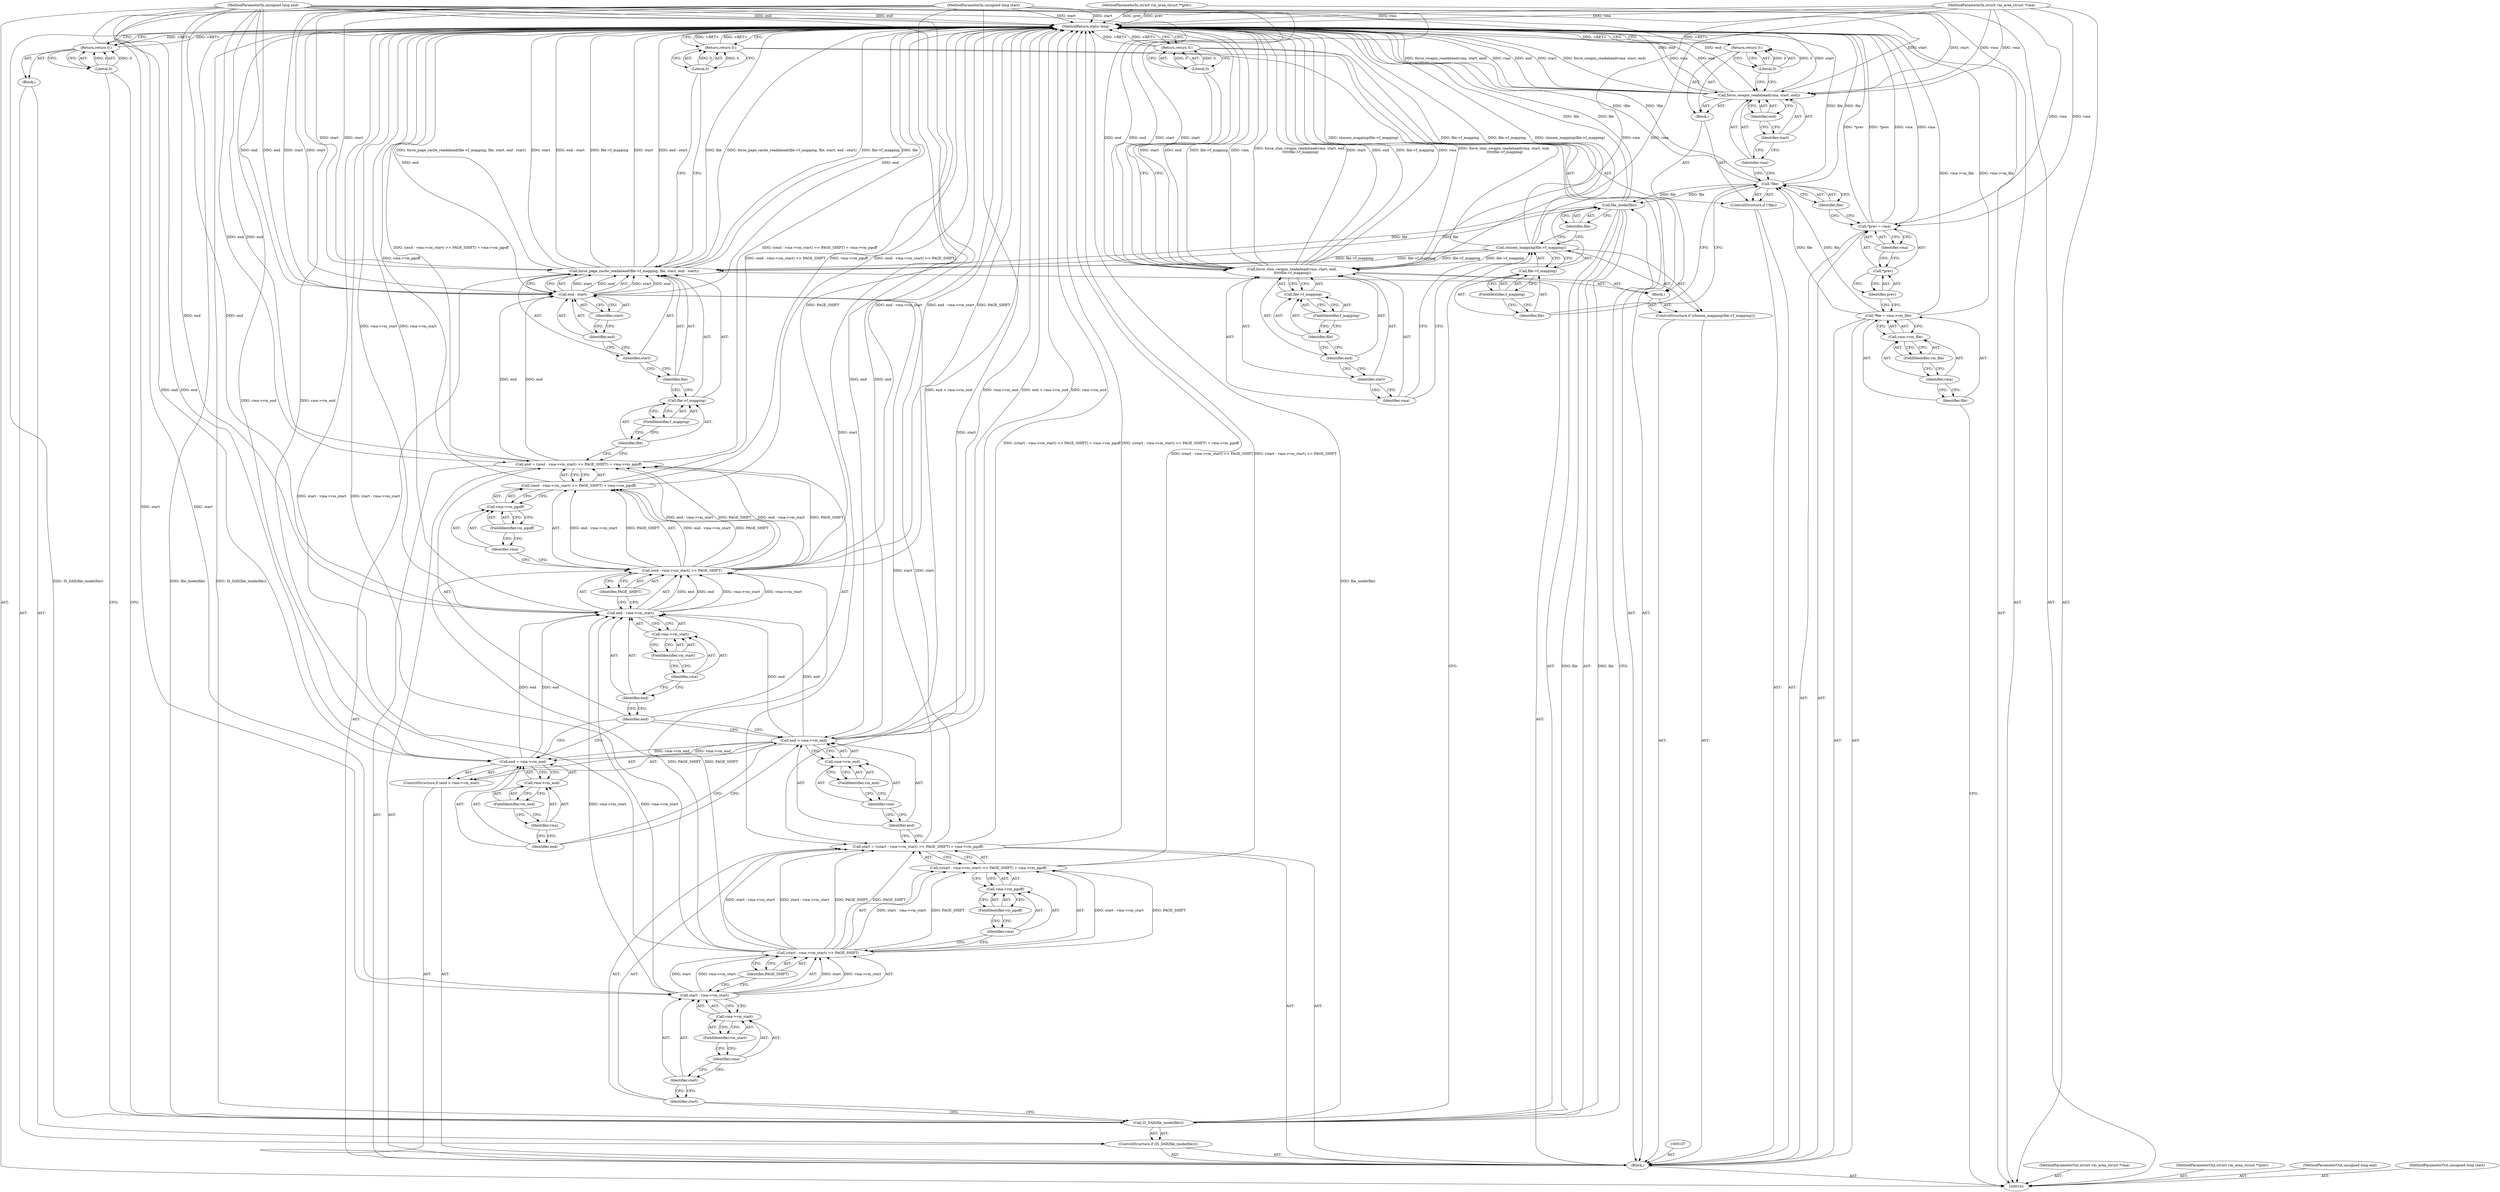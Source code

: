 digraph "0_linux_6ea8d958a2c95a1d514015d4e29ba21a8c0a1a91" {
"1000197" [label="(MethodReturn,static long)"];
"1000102" [label="(MethodParameterIn,struct vm_area_struct *vma)"];
"1000277" [label="(MethodParameterOut,struct vm_area_struct *vma)"];
"1000122" [label="(Identifier,vma)"];
"1000121" [label="(Call,force_swapin_readahead(vma, start, end))"];
"1000123" [label="(Identifier,start)"];
"1000124" [label="(Identifier,end)"];
"1000126" [label="(Literal,0)"];
"1000125" [label="(Return,return 0;)"];
"1000127" [label="(ControlStructure,if (shmem_mapping(file->f_mapping)))"];
"1000129" [label="(Call,file->f_mapping)"];
"1000130" [label="(Identifier,file)"];
"1000131" [label="(FieldIdentifier,f_mapping)"];
"1000132" [label="(Block,)"];
"1000128" [label="(Call,shmem_mapping(file->f_mapping))"];
"1000133" [label="(Call,force_shm_swapin_readahead(vma, start, end,\n \t\t\t\t\tfile->f_mapping))"];
"1000134" [label="(Identifier,vma)"];
"1000135" [label="(Identifier,start)"];
"1000136" [label="(Identifier,end)"];
"1000139" [label="(FieldIdentifier,f_mapping)"];
"1000137" [label="(Call,file->f_mapping)"];
"1000138" [label="(Identifier,file)"];
"1000141" [label="(Literal,0)"];
"1000140" [label="(Return,return 0;)"];
"1000103" [label="(MethodParameterIn,struct vm_area_struct **prev)"];
"1000278" [label="(MethodParameterOut,struct vm_area_struct **prev)"];
"1000142" [label="(ControlStructure,if (IS_DAX(file_inode(file))))"];
"1000144" [label="(Call,file_inode(file))"];
"1000145" [label="(Identifier,file)"];
"1000146" [label="(Block,)"];
"1000143" [label="(Call,IS_DAX(file_inode(file)))"];
"1000148" [label="(Literal,0)"];
"1000147" [label="(Return,return 0;)"];
"1000151" [label="(Call,((start - vma->vm_start) >> PAGE_SHIFT) + vma->vm_pgoff)"];
"1000152" [label="(Call,(start - vma->vm_start) >> PAGE_SHIFT)"];
"1000153" [label="(Call,start - vma->vm_start)"];
"1000154" [label="(Identifier,start)"];
"1000149" [label="(Call,start = ((start - vma->vm_start) >> PAGE_SHIFT) + vma->vm_pgoff)"];
"1000150" [label="(Identifier,start)"];
"1000155" [label="(Call,vma->vm_start)"];
"1000156" [label="(Identifier,vma)"];
"1000157" [label="(FieldIdentifier,vm_start)"];
"1000158" [label="(Identifier,PAGE_SHIFT)"];
"1000159" [label="(Call,vma->vm_pgoff)"];
"1000160" [label="(Identifier,vma)"];
"1000161" [label="(FieldIdentifier,vm_pgoff)"];
"1000105" [label="(MethodParameterIn,unsigned long end)"];
"1000280" [label="(MethodParameterOut,unsigned long end)"];
"1000104" [label="(MethodParameterIn,unsigned long start)"];
"1000279" [label="(MethodParameterOut,unsigned long start)"];
"1000165" [label="(Call,vma->vm_end)"];
"1000166" [label="(Identifier,vma)"];
"1000167" [label="(FieldIdentifier,vm_end)"];
"1000162" [label="(ControlStructure,if (end > vma->vm_end))"];
"1000163" [label="(Call,end > vma->vm_end)"];
"1000164" [label="(Identifier,end)"];
"1000172" [label="(FieldIdentifier,vm_end)"];
"1000168" [label="(Call,end = vma->vm_end)"];
"1000169" [label="(Identifier,end)"];
"1000170" [label="(Call,vma->vm_end)"];
"1000171" [label="(Identifier,vma)"];
"1000173" [label="(Call,end = ((end - vma->vm_start) >> PAGE_SHIFT) + vma->vm_pgoff)"];
"1000174" [label="(Identifier,end)"];
"1000179" [label="(Call,vma->vm_start)"];
"1000180" [label="(Identifier,vma)"];
"1000181" [label="(FieldIdentifier,vm_start)"];
"1000182" [label="(Identifier,PAGE_SHIFT)"];
"1000183" [label="(Call,vma->vm_pgoff)"];
"1000184" [label="(Identifier,vma)"];
"1000185" [label="(FieldIdentifier,vm_pgoff)"];
"1000175" [label="(Call,((end - vma->vm_start) >> PAGE_SHIFT) + vma->vm_pgoff)"];
"1000176" [label="(Call,(end - vma->vm_start) >> PAGE_SHIFT)"];
"1000177" [label="(Call,end - vma->vm_start)"];
"1000178" [label="(Identifier,end)"];
"1000186" [label="(Call,force_page_cache_readahead(file->f_mapping, file, start, end - start))"];
"1000187" [label="(Call,file->f_mapping)"];
"1000188" [label="(Identifier,file)"];
"1000189" [label="(FieldIdentifier,f_mapping)"];
"1000190" [label="(Identifier,file)"];
"1000191" [label="(Identifier,start)"];
"1000192" [label="(Call,end - start)"];
"1000193" [label="(Identifier,end)"];
"1000194" [label="(Identifier,start)"];
"1000195" [label="(Return,return 0;)"];
"1000196" [label="(Literal,0)"];
"1000106" [label="(Block,)"];
"1000108" [label="(Call,*file = vma->vm_file)"];
"1000109" [label="(Identifier,file)"];
"1000110" [label="(Call,vma->vm_file)"];
"1000111" [label="(Identifier,vma)"];
"1000112" [label="(FieldIdentifier,vm_file)"];
"1000113" [label="(Call,*prev = vma)"];
"1000114" [label="(Call,*prev)"];
"1000115" [label="(Identifier,prev)"];
"1000116" [label="(Identifier,vma)"];
"1000120" [label="(Block,)"];
"1000117" [label="(ControlStructure,if (!file))"];
"1000118" [label="(Call,!file)"];
"1000119" [label="(Identifier,file)"];
"1000197" -> "1000101"  [label="AST: "];
"1000197" -> "1000125"  [label="CFG: "];
"1000197" -> "1000140"  [label="CFG: "];
"1000197" -> "1000147"  [label="CFG: "];
"1000197" -> "1000195"  [label="CFG: "];
"1000147" -> "1000197"  [label="DDG: <RET>"];
"1000176" -> "1000197"  [label="DDG: PAGE_SHIFT"];
"1000176" -> "1000197"  [label="DDG: end - vma->vm_start"];
"1000186" -> "1000197"  [label="DDG: file->f_mapping"];
"1000186" -> "1000197"  [label="DDG: file"];
"1000186" -> "1000197"  [label="DDG: force_page_cache_readahead(file->f_mapping, file, start, end - start)"];
"1000186" -> "1000197"  [label="DDG: start"];
"1000186" -> "1000197"  [label="DDG: end - start"];
"1000149" -> "1000197"  [label="DDG: ((start - vma->vm_start) >> PAGE_SHIFT) + vma->vm_pgoff"];
"1000105" -> "1000197"  [label="DDG: end"];
"1000113" -> "1000197"  [label="DDG: *prev"];
"1000113" -> "1000197"  [label="DDG: vma"];
"1000121" -> "1000197"  [label="DDG: start"];
"1000121" -> "1000197"  [label="DDG: force_swapin_readahead(vma, start, end)"];
"1000121" -> "1000197"  [label="DDG: vma"];
"1000121" -> "1000197"  [label="DDG: end"];
"1000151" -> "1000197"  [label="DDG: (start - vma->vm_start) >> PAGE_SHIFT"];
"1000152" -> "1000197"  [label="DDG: start - vma->vm_start"];
"1000118" -> "1000197"  [label="DDG: !file"];
"1000118" -> "1000197"  [label="DDG: file"];
"1000128" -> "1000197"  [label="DDG: shmem_mapping(file->f_mapping)"];
"1000128" -> "1000197"  [label="DDG: file->f_mapping"];
"1000163" -> "1000197"  [label="DDG: end > vma->vm_end"];
"1000163" -> "1000197"  [label="DDG: vma->vm_end"];
"1000177" -> "1000197"  [label="DDG: vma->vm_start"];
"1000104" -> "1000197"  [label="DDG: start"];
"1000103" -> "1000197"  [label="DDG: prev"];
"1000143" -> "1000197"  [label="DDG: file_inode(file)"];
"1000143" -> "1000197"  [label="DDG: IS_DAX(file_inode(file))"];
"1000133" -> "1000197"  [label="DDG: vma"];
"1000133" -> "1000197"  [label="DDG: force_shm_swapin_readahead(vma, start, end,\n \t\t\t\t\tfile->f_mapping)"];
"1000133" -> "1000197"  [label="DDG: start"];
"1000133" -> "1000197"  [label="DDG: end"];
"1000133" -> "1000197"  [label="DDG: file->f_mapping"];
"1000175" -> "1000197"  [label="DDG: (end - vma->vm_start) >> PAGE_SHIFT"];
"1000175" -> "1000197"  [label="DDG: vma->vm_pgoff"];
"1000102" -> "1000197"  [label="DDG: vma"];
"1000192" -> "1000197"  [label="DDG: end"];
"1000108" -> "1000197"  [label="DDG: vma->vm_file"];
"1000144" -> "1000197"  [label="DDG: file"];
"1000168" -> "1000197"  [label="DDG: vma->vm_end"];
"1000173" -> "1000197"  [label="DDG: ((end - vma->vm_start) >> PAGE_SHIFT) + vma->vm_pgoff"];
"1000125" -> "1000197"  [label="DDG: <RET>"];
"1000140" -> "1000197"  [label="DDG: <RET>"];
"1000195" -> "1000197"  [label="DDG: <RET>"];
"1000102" -> "1000101"  [label="AST: "];
"1000102" -> "1000197"  [label="DDG: vma"];
"1000102" -> "1000113"  [label="DDG: vma"];
"1000102" -> "1000121"  [label="DDG: vma"];
"1000102" -> "1000133"  [label="DDG: vma"];
"1000277" -> "1000101"  [label="AST: "];
"1000122" -> "1000121"  [label="AST: "];
"1000122" -> "1000118"  [label="CFG: "];
"1000123" -> "1000122"  [label="CFG: "];
"1000121" -> "1000120"  [label="AST: "];
"1000121" -> "1000124"  [label="CFG: "];
"1000122" -> "1000121"  [label="AST: "];
"1000123" -> "1000121"  [label="AST: "];
"1000124" -> "1000121"  [label="AST: "];
"1000126" -> "1000121"  [label="CFG: "];
"1000121" -> "1000197"  [label="DDG: start"];
"1000121" -> "1000197"  [label="DDG: force_swapin_readahead(vma, start, end)"];
"1000121" -> "1000197"  [label="DDG: vma"];
"1000121" -> "1000197"  [label="DDG: end"];
"1000102" -> "1000121"  [label="DDG: vma"];
"1000104" -> "1000121"  [label="DDG: start"];
"1000105" -> "1000121"  [label="DDG: end"];
"1000123" -> "1000121"  [label="AST: "];
"1000123" -> "1000122"  [label="CFG: "];
"1000124" -> "1000123"  [label="CFG: "];
"1000124" -> "1000121"  [label="AST: "];
"1000124" -> "1000123"  [label="CFG: "];
"1000121" -> "1000124"  [label="CFG: "];
"1000126" -> "1000125"  [label="AST: "];
"1000126" -> "1000121"  [label="CFG: "];
"1000125" -> "1000126"  [label="CFG: "];
"1000126" -> "1000125"  [label="DDG: 0"];
"1000125" -> "1000120"  [label="AST: "];
"1000125" -> "1000126"  [label="CFG: "];
"1000126" -> "1000125"  [label="AST: "];
"1000197" -> "1000125"  [label="CFG: "];
"1000125" -> "1000197"  [label="DDG: <RET>"];
"1000126" -> "1000125"  [label="DDG: 0"];
"1000127" -> "1000106"  [label="AST: "];
"1000128" -> "1000127"  [label="AST: "];
"1000132" -> "1000127"  [label="AST: "];
"1000129" -> "1000128"  [label="AST: "];
"1000129" -> "1000131"  [label="CFG: "];
"1000130" -> "1000129"  [label="AST: "];
"1000131" -> "1000129"  [label="AST: "];
"1000128" -> "1000129"  [label="CFG: "];
"1000130" -> "1000129"  [label="AST: "];
"1000130" -> "1000118"  [label="CFG: "];
"1000131" -> "1000130"  [label="CFG: "];
"1000131" -> "1000129"  [label="AST: "];
"1000131" -> "1000130"  [label="CFG: "];
"1000129" -> "1000131"  [label="CFG: "];
"1000132" -> "1000127"  [label="AST: "];
"1000133" -> "1000132"  [label="AST: "];
"1000140" -> "1000132"  [label="AST: "];
"1000128" -> "1000127"  [label="AST: "];
"1000128" -> "1000129"  [label="CFG: "];
"1000129" -> "1000128"  [label="AST: "];
"1000134" -> "1000128"  [label="CFG: "];
"1000145" -> "1000128"  [label="CFG: "];
"1000128" -> "1000197"  [label="DDG: shmem_mapping(file->f_mapping)"];
"1000128" -> "1000197"  [label="DDG: file->f_mapping"];
"1000128" -> "1000133"  [label="DDG: file->f_mapping"];
"1000128" -> "1000186"  [label="DDG: file->f_mapping"];
"1000133" -> "1000132"  [label="AST: "];
"1000133" -> "1000137"  [label="CFG: "];
"1000134" -> "1000133"  [label="AST: "];
"1000135" -> "1000133"  [label="AST: "];
"1000136" -> "1000133"  [label="AST: "];
"1000137" -> "1000133"  [label="AST: "];
"1000141" -> "1000133"  [label="CFG: "];
"1000133" -> "1000197"  [label="DDG: vma"];
"1000133" -> "1000197"  [label="DDG: force_shm_swapin_readahead(vma, start, end,\n \t\t\t\t\tfile->f_mapping)"];
"1000133" -> "1000197"  [label="DDG: start"];
"1000133" -> "1000197"  [label="DDG: end"];
"1000133" -> "1000197"  [label="DDG: file->f_mapping"];
"1000102" -> "1000133"  [label="DDG: vma"];
"1000104" -> "1000133"  [label="DDG: start"];
"1000105" -> "1000133"  [label="DDG: end"];
"1000128" -> "1000133"  [label="DDG: file->f_mapping"];
"1000134" -> "1000133"  [label="AST: "];
"1000134" -> "1000128"  [label="CFG: "];
"1000135" -> "1000134"  [label="CFG: "];
"1000135" -> "1000133"  [label="AST: "];
"1000135" -> "1000134"  [label="CFG: "];
"1000136" -> "1000135"  [label="CFG: "];
"1000136" -> "1000133"  [label="AST: "];
"1000136" -> "1000135"  [label="CFG: "];
"1000138" -> "1000136"  [label="CFG: "];
"1000139" -> "1000137"  [label="AST: "];
"1000139" -> "1000138"  [label="CFG: "];
"1000137" -> "1000139"  [label="CFG: "];
"1000137" -> "1000133"  [label="AST: "];
"1000137" -> "1000139"  [label="CFG: "];
"1000138" -> "1000137"  [label="AST: "];
"1000139" -> "1000137"  [label="AST: "];
"1000133" -> "1000137"  [label="CFG: "];
"1000138" -> "1000137"  [label="AST: "];
"1000138" -> "1000136"  [label="CFG: "];
"1000139" -> "1000138"  [label="CFG: "];
"1000141" -> "1000140"  [label="AST: "];
"1000141" -> "1000133"  [label="CFG: "];
"1000140" -> "1000141"  [label="CFG: "];
"1000141" -> "1000140"  [label="DDG: 0"];
"1000140" -> "1000132"  [label="AST: "];
"1000140" -> "1000141"  [label="CFG: "];
"1000141" -> "1000140"  [label="AST: "];
"1000197" -> "1000140"  [label="CFG: "];
"1000140" -> "1000197"  [label="DDG: <RET>"];
"1000141" -> "1000140"  [label="DDG: 0"];
"1000103" -> "1000101"  [label="AST: "];
"1000103" -> "1000197"  [label="DDG: prev"];
"1000278" -> "1000101"  [label="AST: "];
"1000142" -> "1000106"  [label="AST: "];
"1000143" -> "1000142"  [label="AST: "];
"1000146" -> "1000142"  [label="AST: "];
"1000144" -> "1000143"  [label="AST: "];
"1000144" -> "1000145"  [label="CFG: "];
"1000145" -> "1000144"  [label="AST: "];
"1000143" -> "1000144"  [label="CFG: "];
"1000144" -> "1000197"  [label="DDG: file"];
"1000144" -> "1000143"  [label="DDG: file"];
"1000118" -> "1000144"  [label="DDG: file"];
"1000144" -> "1000186"  [label="DDG: file"];
"1000145" -> "1000144"  [label="AST: "];
"1000145" -> "1000128"  [label="CFG: "];
"1000144" -> "1000145"  [label="CFG: "];
"1000146" -> "1000142"  [label="AST: "];
"1000147" -> "1000146"  [label="AST: "];
"1000143" -> "1000142"  [label="AST: "];
"1000143" -> "1000144"  [label="CFG: "];
"1000144" -> "1000143"  [label="AST: "];
"1000148" -> "1000143"  [label="CFG: "];
"1000150" -> "1000143"  [label="CFG: "];
"1000143" -> "1000197"  [label="DDG: file_inode(file)"];
"1000143" -> "1000197"  [label="DDG: IS_DAX(file_inode(file))"];
"1000144" -> "1000143"  [label="DDG: file"];
"1000148" -> "1000147"  [label="AST: "];
"1000148" -> "1000143"  [label="CFG: "];
"1000147" -> "1000148"  [label="CFG: "];
"1000148" -> "1000147"  [label="DDG: 0"];
"1000147" -> "1000146"  [label="AST: "];
"1000147" -> "1000148"  [label="CFG: "];
"1000148" -> "1000147"  [label="AST: "];
"1000197" -> "1000147"  [label="CFG: "];
"1000147" -> "1000197"  [label="DDG: <RET>"];
"1000148" -> "1000147"  [label="DDG: 0"];
"1000151" -> "1000149"  [label="AST: "];
"1000151" -> "1000159"  [label="CFG: "];
"1000152" -> "1000151"  [label="AST: "];
"1000159" -> "1000151"  [label="AST: "];
"1000149" -> "1000151"  [label="CFG: "];
"1000151" -> "1000197"  [label="DDG: (start - vma->vm_start) >> PAGE_SHIFT"];
"1000152" -> "1000151"  [label="DDG: start - vma->vm_start"];
"1000152" -> "1000151"  [label="DDG: PAGE_SHIFT"];
"1000152" -> "1000151"  [label="AST: "];
"1000152" -> "1000158"  [label="CFG: "];
"1000153" -> "1000152"  [label="AST: "];
"1000158" -> "1000152"  [label="AST: "];
"1000160" -> "1000152"  [label="CFG: "];
"1000152" -> "1000197"  [label="DDG: start - vma->vm_start"];
"1000152" -> "1000149"  [label="DDG: start - vma->vm_start"];
"1000152" -> "1000149"  [label="DDG: PAGE_SHIFT"];
"1000152" -> "1000151"  [label="DDG: start - vma->vm_start"];
"1000152" -> "1000151"  [label="DDG: PAGE_SHIFT"];
"1000153" -> "1000152"  [label="DDG: start"];
"1000153" -> "1000152"  [label="DDG: vma->vm_start"];
"1000152" -> "1000176"  [label="DDG: PAGE_SHIFT"];
"1000153" -> "1000152"  [label="AST: "];
"1000153" -> "1000155"  [label="CFG: "];
"1000154" -> "1000153"  [label="AST: "];
"1000155" -> "1000153"  [label="AST: "];
"1000158" -> "1000153"  [label="CFG: "];
"1000153" -> "1000152"  [label="DDG: start"];
"1000153" -> "1000152"  [label="DDG: vma->vm_start"];
"1000104" -> "1000153"  [label="DDG: start"];
"1000153" -> "1000177"  [label="DDG: vma->vm_start"];
"1000154" -> "1000153"  [label="AST: "];
"1000154" -> "1000150"  [label="CFG: "];
"1000156" -> "1000154"  [label="CFG: "];
"1000149" -> "1000106"  [label="AST: "];
"1000149" -> "1000151"  [label="CFG: "];
"1000150" -> "1000149"  [label="AST: "];
"1000151" -> "1000149"  [label="AST: "];
"1000164" -> "1000149"  [label="CFG: "];
"1000149" -> "1000197"  [label="DDG: ((start - vma->vm_start) >> PAGE_SHIFT) + vma->vm_pgoff"];
"1000152" -> "1000149"  [label="DDG: start - vma->vm_start"];
"1000152" -> "1000149"  [label="DDG: PAGE_SHIFT"];
"1000104" -> "1000149"  [label="DDG: start"];
"1000149" -> "1000192"  [label="DDG: start"];
"1000150" -> "1000149"  [label="AST: "];
"1000150" -> "1000143"  [label="CFG: "];
"1000154" -> "1000150"  [label="CFG: "];
"1000155" -> "1000153"  [label="AST: "];
"1000155" -> "1000157"  [label="CFG: "];
"1000156" -> "1000155"  [label="AST: "];
"1000157" -> "1000155"  [label="AST: "];
"1000153" -> "1000155"  [label="CFG: "];
"1000156" -> "1000155"  [label="AST: "];
"1000156" -> "1000154"  [label="CFG: "];
"1000157" -> "1000156"  [label="CFG: "];
"1000157" -> "1000155"  [label="AST: "];
"1000157" -> "1000156"  [label="CFG: "];
"1000155" -> "1000157"  [label="CFG: "];
"1000158" -> "1000152"  [label="AST: "];
"1000158" -> "1000153"  [label="CFG: "];
"1000152" -> "1000158"  [label="CFG: "];
"1000159" -> "1000151"  [label="AST: "];
"1000159" -> "1000161"  [label="CFG: "];
"1000160" -> "1000159"  [label="AST: "];
"1000161" -> "1000159"  [label="AST: "];
"1000151" -> "1000159"  [label="CFG: "];
"1000160" -> "1000159"  [label="AST: "];
"1000160" -> "1000152"  [label="CFG: "];
"1000161" -> "1000160"  [label="CFG: "];
"1000161" -> "1000159"  [label="AST: "];
"1000161" -> "1000160"  [label="CFG: "];
"1000159" -> "1000161"  [label="CFG: "];
"1000105" -> "1000101"  [label="AST: "];
"1000105" -> "1000197"  [label="DDG: end"];
"1000105" -> "1000121"  [label="DDG: end"];
"1000105" -> "1000133"  [label="DDG: end"];
"1000105" -> "1000163"  [label="DDG: end"];
"1000105" -> "1000168"  [label="DDG: end"];
"1000105" -> "1000173"  [label="DDG: end"];
"1000105" -> "1000177"  [label="DDG: end"];
"1000105" -> "1000192"  [label="DDG: end"];
"1000280" -> "1000101"  [label="AST: "];
"1000104" -> "1000101"  [label="AST: "];
"1000104" -> "1000197"  [label="DDG: start"];
"1000104" -> "1000121"  [label="DDG: start"];
"1000104" -> "1000133"  [label="DDG: start"];
"1000104" -> "1000149"  [label="DDG: start"];
"1000104" -> "1000153"  [label="DDG: start"];
"1000104" -> "1000186"  [label="DDG: start"];
"1000104" -> "1000192"  [label="DDG: start"];
"1000279" -> "1000101"  [label="AST: "];
"1000165" -> "1000163"  [label="AST: "];
"1000165" -> "1000167"  [label="CFG: "];
"1000166" -> "1000165"  [label="AST: "];
"1000167" -> "1000165"  [label="AST: "];
"1000163" -> "1000165"  [label="CFG: "];
"1000166" -> "1000165"  [label="AST: "];
"1000166" -> "1000164"  [label="CFG: "];
"1000167" -> "1000166"  [label="CFG: "];
"1000167" -> "1000165"  [label="AST: "];
"1000167" -> "1000166"  [label="CFG: "];
"1000165" -> "1000167"  [label="CFG: "];
"1000162" -> "1000106"  [label="AST: "];
"1000163" -> "1000162"  [label="AST: "];
"1000168" -> "1000162"  [label="AST: "];
"1000163" -> "1000162"  [label="AST: "];
"1000163" -> "1000165"  [label="CFG: "];
"1000164" -> "1000163"  [label="AST: "];
"1000165" -> "1000163"  [label="AST: "];
"1000169" -> "1000163"  [label="CFG: "];
"1000174" -> "1000163"  [label="CFG: "];
"1000163" -> "1000197"  [label="DDG: end > vma->vm_end"];
"1000163" -> "1000197"  [label="DDG: vma->vm_end"];
"1000105" -> "1000163"  [label="DDG: end"];
"1000163" -> "1000168"  [label="DDG: vma->vm_end"];
"1000163" -> "1000177"  [label="DDG: end"];
"1000164" -> "1000163"  [label="AST: "];
"1000164" -> "1000149"  [label="CFG: "];
"1000166" -> "1000164"  [label="CFG: "];
"1000172" -> "1000170"  [label="AST: "];
"1000172" -> "1000171"  [label="CFG: "];
"1000170" -> "1000172"  [label="CFG: "];
"1000168" -> "1000162"  [label="AST: "];
"1000168" -> "1000170"  [label="CFG: "];
"1000169" -> "1000168"  [label="AST: "];
"1000170" -> "1000168"  [label="AST: "];
"1000174" -> "1000168"  [label="CFG: "];
"1000168" -> "1000197"  [label="DDG: vma->vm_end"];
"1000163" -> "1000168"  [label="DDG: vma->vm_end"];
"1000105" -> "1000168"  [label="DDG: end"];
"1000168" -> "1000177"  [label="DDG: end"];
"1000169" -> "1000168"  [label="AST: "];
"1000169" -> "1000163"  [label="CFG: "];
"1000171" -> "1000169"  [label="CFG: "];
"1000170" -> "1000168"  [label="AST: "];
"1000170" -> "1000172"  [label="CFG: "];
"1000171" -> "1000170"  [label="AST: "];
"1000172" -> "1000170"  [label="AST: "];
"1000168" -> "1000170"  [label="CFG: "];
"1000171" -> "1000170"  [label="AST: "];
"1000171" -> "1000169"  [label="CFG: "];
"1000172" -> "1000171"  [label="CFG: "];
"1000173" -> "1000106"  [label="AST: "];
"1000173" -> "1000175"  [label="CFG: "];
"1000174" -> "1000173"  [label="AST: "];
"1000175" -> "1000173"  [label="AST: "];
"1000188" -> "1000173"  [label="CFG: "];
"1000173" -> "1000197"  [label="DDG: ((end - vma->vm_start) >> PAGE_SHIFT) + vma->vm_pgoff"];
"1000176" -> "1000173"  [label="DDG: end - vma->vm_start"];
"1000176" -> "1000173"  [label="DDG: PAGE_SHIFT"];
"1000105" -> "1000173"  [label="DDG: end"];
"1000173" -> "1000192"  [label="DDG: end"];
"1000174" -> "1000173"  [label="AST: "];
"1000174" -> "1000168"  [label="CFG: "];
"1000174" -> "1000163"  [label="CFG: "];
"1000178" -> "1000174"  [label="CFG: "];
"1000179" -> "1000177"  [label="AST: "];
"1000179" -> "1000181"  [label="CFG: "];
"1000180" -> "1000179"  [label="AST: "];
"1000181" -> "1000179"  [label="AST: "];
"1000177" -> "1000179"  [label="CFG: "];
"1000180" -> "1000179"  [label="AST: "];
"1000180" -> "1000178"  [label="CFG: "];
"1000181" -> "1000180"  [label="CFG: "];
"1000181" -> "1000179"  [label="AST: "];
"1000181" -> "1000180"  [label="CFG: "];
"1000179" -> "1000181"  [label="CFG: "];
"1000182" -> "1000176"  [label="AST: "];
"1000182" -> "1000177"  [label="CFG: "];
"1000176" -> "1000182"  [label="CFG: "];
"1000183" -> "1000175"  [label="AST: "];
"1000183" -> "1000185"  [label="CFG: "];
"1000184" -> "1000183"  [label="AST: "];
"1000185" -> "1000183"  [label="AST: "];
"1000175" -> "1000183"  [label="CFG: "];
"1000184" -> "1000183"  [label="AST: "];
"1000184" -> "1000176"  [label="CFG: "];
"1000185" -> "1000184"  [label="CFG: "];
"1000185" -> "1000183"  [label="AST: "];
"1000185" -> "1000184"  [label="CFG: "];
"1000183" -> "1000185"  [label="CFG: "];
"1000175" -> "1000173"  [label="AST: "];
"1000175" -> "1000183"  [label="CFG: "];
"1000176" -> "1000175"  [label="AST: "];
"1000183" -> "1000175"  [label="AST: "];
"1000173" -> "1000175"  [label="CFG: "];
"1000175" -> "1000197"  [label="DDG: (end - vma->vm_start) >> PAGE_SHIFT"];
"1000175" -> "1000197"  [label="DDG: vma->vm_pgoff"];
"1000176" -> "1000175"  [label="DDG: end - vma->vm_start"];
"1000176" -> "1000175"  [label="DDG: PAGE_SHIFT"];
"1000176" -> "1000175"  [label="AST: "];
"1000176" -> "1000182"  [label="CFG: "];
"1000177" -> "1000176"  [label="AST: "];
"1000182" -> "1000176"  [label="AST: "];
"1000184" -> "1000176"  [label="CFG: "];
"1000176" -> "1000197"  [label="DDG: PAGE_SHIFT"];
"1000176" -> "1000197"  [label="DDG: end - vma->vm_start"];
"1000176" -> "1000173"  [label="DDG: end - vma->vm_start"];
"1000176" -> "1000173"  [label="DDG: PAGE_SHIFT"];
"1000176" -> "1000175"  [label="DDG: end - vma->vm_start"];
"1000176" -> "1000175"  [label="DDG: PAGE_SHIFT"];
"1000177" -> "1000176"  [label="DDG: end"];
"1000177" -> "1000176"  [label="DDG: vma->vm_start"];
"1000152" -> "1000176"  [label="DDG: PAGE_SHIFT"];
"1000177" -> "1000176"  [label="AST: "];
"1000177" -> "1000179"  [label="CFG: "];
"1000178" -> "1000177"  [label="AST: "];
"1000179" -> "1000177"  [label="AST: "];
"1000182" -> "1000177"  [label="CFG: "];
"1000177" -> "1000197"  [label="DDG: vma->vm_start"];
"1000177" -> "1000176"  [label="DDG: end"];
"1000177" -> "1000176"  [label="DDG: vma->vm_start"];
"1000163" -> "1000177"  [label="DDG: end"];
"1000168" -> "1000177"  [label="DDG: end"];
"1000105" -> "1000177"  [label="DDG: end"];
"1000153" -> "1000177"  [label="DDG: vma->vm_start"];
"1000178" -> "1000177"  [label="AST: "];
"1000178" -> "1000174"  [label="CFG: "];
"1000180" -> "1000178"  [label="CFG: "];
"1000186" -> "1000106"  [label="AST: "];
"1000186" -> "1000192"  [label="CFG: "];
"1000187" -> "1000186"  [label="AST: "];
"1000190" -> "1000186"  [label="AST: "];
"1000191" -> "1000186"  [label="AST: "];
"1000192" -> "1000186"  [label="AST: "];
"1000196" -> "1000186"  [label="CFG: "];
"1000186" -> "1000197"  [label="DDG: file->f_mapping"];
"1000186" -> "1000197"  [label="DDG: file"];
"1000186" -> "1000197"  [label="DDG: force_page_cache_readahead(file->f_mapping, file, start, end - start)"];
"1000186" -> "1000197"  [label="DDG: start"];
"1000186" -> "1000197"  [label="DDG: end - start"];
"1000128" -> "1000186"  [label="DDG: file->f_mapping"];
"1000144" -> "1000186"  [label="DDG: file"];
"1000192" -> "1000186"  [label="DDG: start"];
"1000192" -> "1000186"  [label="DDG: end"];
"1000104" -> "1000186"  [label="DDG: start"];
"1000187" -> "1000186"  [label="AST: "];
"1000187" -> "1000189"  [label="CFG: "];
"1000188" -> "1000187"  [label="AST: "];
"1000189" -> "1000187"  [label="AST: "];
"1000190" -> "1000187"  [label="CFG: "];
"1000188" -> "1000187"  [label="AST: "];
"1000188" -> "1000173"  [label="CFG: "];
"1000189" -> "1000188"  [label="CFG: "];
"1000189" -> "1000187"  [label="AST: "];
"1000189" -> "1000188"  [label="CFG: "];
"1000187" -> "1000189"  [label="CFG: "];
"1000190" -> "1000186"  [label="AST: "];
"1000190" -> "1000187"  [label="CFG: "];
"1000191" -> "1000190"  [label="CFG: "];
"1000191" -> "1000186"  [label="AST: "];
"1000191" -> "1000190"  [label="CFG: "];
"1000193" -> "1000191"  [label="CFG: "];
"1000192" -> "1000186"  [label="AST: "];
"1000192" -> "1000194"  [label="CFG: "];
"1000193" -> "1000192"  [label="AST: "];
"1000194" -> "1000192"  [label="AST: "];
"1000186" -> "1000192"  [label="CFG: "];
"1000192" -> "1000197"  [label="DDG: end"];
"1000192" -> "1000186"  [label="DDG: start"];
"1000192" -> "1000186"  [label="DDG: end"];
"1000173" -> "1000192"  [label="DDG: end"];
"1000105" -> "1000192"  [label="DDG: end"];
"1000149" -> "1000192"  [label="DDG: start"];
"1000104" -> "1000192"  [label="DDG: start"];
"1000193" -> "1000192"  [label="AST: "];
"1000193" -> "1000191"  [label="CFG: "];
"1000194" -> "1000193"  [label="CFG: "];
"1000194" -> "1000192"  [label="AST: "];
"1000194" -> "1000193"  [label="CFG: "];
"1000192" -> "1000194"  [label="CFG: "];
"1000195" -> "1000106"  [label="AST: "];
"1000195" -> "1000196"  [label="CFG: "];
"1000196" -> "1000195"  [label="AST: "];
"1000197" -> "1000195"  [label="CFG: "];
"1000195" -> "1000197"  [label="DDG: <RET>"];
"1000196" -> "1000195"  [label="DDG: 0"];
"1000196" -> "1000195"  [label="AST: "];
"1000196" -> "1000186"  [label="CFG: "];
"1000195" -> "1000196"  [label="CFG: "];
"1000196" -> "1000195"  [label="DDG: 0"];
"1000106" -> "1000101"  [label="AST: "];
"1000107" -> "1000106"  [label="AST: "];
"1000108" -> "1000106"  [label="AST: "];
"1000113" -> "1000106"  [label="AST: "];
"1000117" -> "1000106"  [label="AST: "];
"1000127" -> "1000106"  [label="AST: "];
"1000142" -> "1000106"  [label="AST: "];
"1000149" -> "1000106"  [label="AST: "];
"1000162" -> "1000106"  [label="AST: "];
"1000173" -> "1000106"  [label="AST: "];
"1000186" -> "1000106"  [label="AST: "];
"1000195" -> "1000106"  [label="AST: "];
"1000108" -> "1000106"  [label="AST: "];
"1000108" -> "1000110"  [label="CFG: "];
"1000109" -> "1000108"  [label="AST: "];
"1000110" -> "1000108"  [label="AST: "];
"1000115" -> "1000108"  [label="CFG: "];
"1000108" -> "1000197"  [label="DDG: vma->vm_file"];
"1000108" -> "1000118"  [label="DDG: file"];
"1000109" -> "1000108"  [label="AST: "];
"1000109" -> "1000101"  [label="CFG: "];
"1000111" -> "1000109"  [label="CFG: "];
"1000110" -> "1000108"  [label="AST: "];
"1000110" -> "1000112"  [label="CFG: "];
"1000111" -> "1000110"  [label="AST: "];
"1000112" -> "1000110"  [label="AST: "];
"1000108" -> "1000110"  [label="CFG: "];
"1000111" -> "1000110"  [label="AST: "];
"1000111" -> "1000109"  [label="CFG: "];
"1000112" -> "1000111"  [label="CFG: "];
"1000112" -> "1000110"  [label="AST: "];
"1000112" -> "1000111"  [label="CFG: "];
"1000110" -> "1000112"  [label="CFG: "];
"1000113" -> "1000106"  [label="AST: "];
"1000113" -> "1000116"  [label="CFG: "];
"1000114" -> "1000113"  [label="AST: "];
"1000116" -> "1000113"  [label="AST: "];
"1000119" -> "1000113"  [label="CFG: "];
"1000113" -> "1000197"  [label="DDG: *prev"];
"1000113" -> "1000197"  [label="DDG: vma"];
"1000102" -> "1000113"  [label="DDG: vma"];
"1000114" -> "1000113"  [label="AST: "];
"1000114" -> "1000115"  [label="CFG: "];
"1000115" -> "1000114"  [label="AST: "];
"1000116" -> "1000114"  [label="CFG: "];
"1000115" -> "1000114"  [label="AST: "];
"1000115" -> "1000108"  [label="CFG: "];
"1000114" -> "1000115"  [label="CFG: "];
"1000116" -> "1000113"  [label="AST: "];
"1000116" -> "1000114"  [label="CFG: "];
"1000113" -> "1000116"  [label="CFG: "];
"1000120" -> "1000117"  [label="AST: "];
"1000121" -> "1000120"  [label="AST: "];
"1000125" -> "1000120"  [label="AST: "];
"1000117" -> "1000106"  [label="AST: "];
"1000118" -> "1000117"  [label="AST: "];
"1000120" -> "1000117"  [label="AST: "];
"1000118" -> "1000117"  [label="AST: "];
"1000118" -> "1000119"  [label="CFG: "];
"1000119" -> "1000118"  [label="AST: "];
"1000122" -> "1000118"  [label="CFG: "];
"1000130" -> "1000118"  [label="CFG: "];
"1000118" -> "1000197"  [label="DDG: !file"];
"1000118" -> "1000197"  [label="DDG: file"];
"1000108" -> "1000118"  [label="DDG: file"];
"1000118" -> "1000144"  [label="DDG: file"];
"1000119" -> "1000118"  [label="AST: "];
"1000119" -> "1000113"  [label="CFG: "];
"1000118" -> "1000119"  [label="CFG: "];
}
